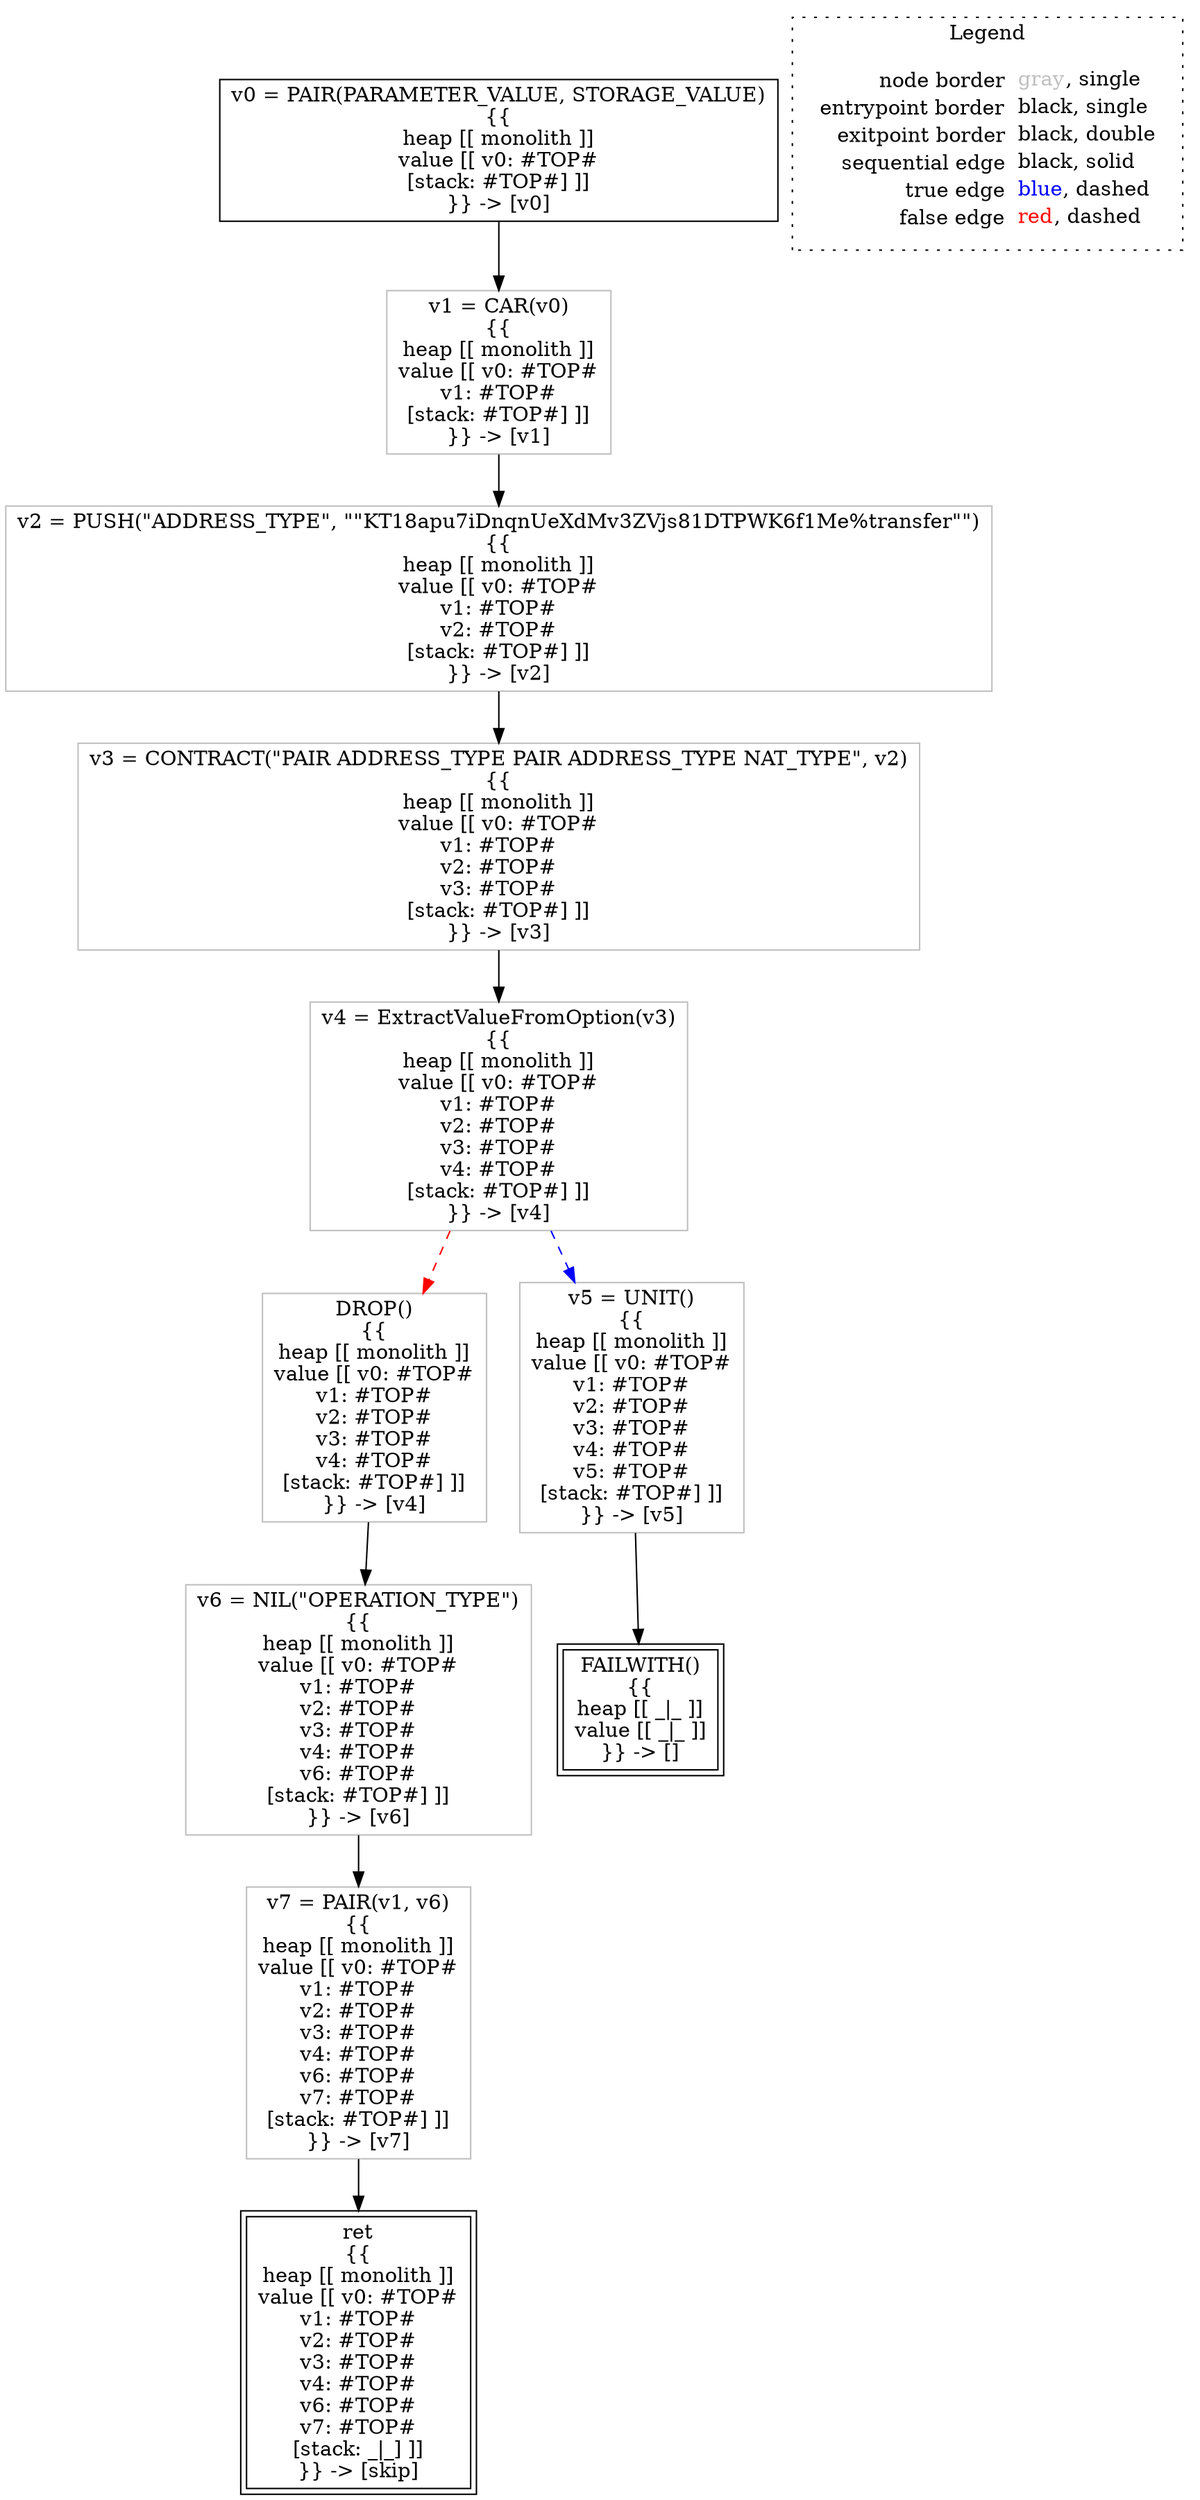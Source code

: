 digraph {
	"node0" [shape="rect",color="black",label=<v0 = PAIR(PARAMETER_VALUE, STORAGE_VALUE)<BR/>{{<BR/>heap [[ monolith ]]<BR/>value [[ v0: #TOP#<BR/>[stack: #TOP#] ]]<BR/>}} -&gt; [v0]>];
	"node1" [shape="rect",color="gray",label=<DROP()<BR/>{{<BR/>heap [[ monolith ]]<BR/>value [[ v0: #TOP#<BR/>v1: #TOP#<BR/>v2: #TOP#<BR/>v3: #TOP#<BR/>v4: #TOP#<BR/>[stack: #TOP#] ]]<BR/>}} -&gt; [v4]>];
	"node2" [shape="rect",color="gray",label=<v4 = ExtractValueFromOption(v3)<BR/>{{<BR/>heap [[ monolith ]]<BR/>value [[ v0: #TOP#<BR/>v1: #TOP#<BR/>v2: #TOP#<BR/>v3: #TOP#<BR/>v4: #TOP#<BR/>[stack: #TOP#] ]]<BR/>}} -&gt; [v4]>];
	"node3" [shape="rect",color="gray",label=<v1 = CAR(v0)<BR/>{{<BR/>heap [[ monolith ]]<BR/>value [[ v0: #TOP#<BR/>v1: #TOP#<BR/>[stack: #TOP#] ]]<BR/>}} -&gt; [v1]>];
	"node4" [shape="rect",color="gray",label=<v3 = CONTRACT(&quot;PAIR ADDRESS_TYPE PAIR ADDRESS_TYPE NAT_TYPE&quot;, v2)<BR/>{{<BR/>heap [[ monolith ]]<BR/>value [[ v0: #TOP#<BR/>v1: #TOP#<BR/>v2: #TOP#<BR/>v3: #TOP#<BR/>[stack: #TOP#] ]]<BR/>}} -&gt; [v3]>];
	"node5" [shape="rect",color="gray",label=<v5 = UNIT()<BR/>{{<BR/>heap [[ monolith ]]<BR/>value [[ v0: #TOP#<BR/>v1: #TOP#<BR/>v2: #TOP#<BR/>v3: #TOP#<BR/>v4: #TOP#<BR/>v5: #TOP#<BR/>[stack: #TOP#] ]]<BR/>}} -&gt; [v5]>];
	"node6" [shape="rect",color="gray",label=<v7 = PAIR(v1, v6)<BR/>{{<BR/>heap [[ monolith ]]<BR/>value [[ v0: #TOP#<BR/>v1: #TOP#<BR/>v2: #TOP#<BR/>v3: #TOP#<BR/>v4: #TOP#<BR/>v6: #TOP#<BR/>v7: #TOP#<BR/>[stack: #TOP#] ]]<BR/>}} -&gt; [v7]>];
	"node7" [shape="rect",color="gray",label=<v6 = NIL(&quot;OPERATION_TYPE&quot;)<BR/>{{<BR/>heap [[ monolith ]]<BR/>value [[ v0: #TOP#<BR/>v1: #TOP#<BR/>v2: #TOP#<BR/>v3: #TOP#<BR/>v4: #TOP#<BR/>v6: #TOP#<BR/>[stack: #TOP#] ]]<BR/>}} -&gt; [v6]>];
	"node8" [shape="rect",color="black",peripheries="2",label=<ret<BR/>{{<BR/>heap [[ monolith ]]<BR/>value [[ v0: #TOP#<BR/>v1: #TOP#<BR/>v2: #TOP#<BR/>v3: #TOP#<BR/>v4: #TOP#<BR/>v6: #TOP#<BR/>v7: #TOP#<BR/>[stack: _|_] ]]<BR/>}} -&gt; [skip]>];
	"node9" [shape="rect",color="gray",label=<v2 = PUSH(&quot;ADDRESS_TYPE&quot;, &quot;&quot;KT18apu7iDnqnUeXdMv3ZVjs81DTPWK6f1Me%transfer&quot;&quot;)<BR/>{{<BR/>heap [[ monolith ]]<BR/>value [[ v0: #TOP#<BR/>v1: #TOP#<BR/>v2: #TOP#<BR/>[stack: #TOP#] ]]<BR/>}} -&gt; [v2]>];
	"node10" [shape="rect",color="black",peripheries="2",label=<FAILWITH()<BR/>{{<BR/>heap [[ _|_ ]]<BR/>value [[ _|_ ]]<BR/>}} -&gt; []>];
	"node1" -> "node7" [color="black"];
	"node2" -> "node1" [color="red",style="dashed"];
	"node2" -> "node5" [color="blue",style="dashed"];
	"node3" -> "node9" [color="black"];
	"node4" -> "node2" [color="black"];
	"node5" -> "node10" [color="black"];
	"node6" -> "node8" [color="black"];
	"node7" -> "node6" [color="black"];
	"node9" -> "node4" [color="black"];
	"node0" -> "node3" [color="black"];
subgraph cluster_legend {
	label="Legend";
	style=dotted;
	node [shape=plaintext];
	"legend" [label=<<table border="0" cellpadding="2" cellspacing="0" cellborder="0"><tr><td align="right">node border&nbsp;</td><td align="left"><font color="gray">gray</font>, single</td></tr><tr><td align="right">entrypoint border&nbsp;</td><td align="left"><font color="black">black</font>, single</td></tr><tr><td align="right">exitpoint border&nbsp;</td><td align="left"><font color="black">black</font>, double</td></tr><tr><td align="right">sequential edge&nbsp;</td><td align="left"><font color="black">black</font>, solid</td></tr><tr><td align="right">true edge&nbsp;</td><td align="left"><font color="blue">blue</font>, dashed</td></tr><tr><td align="right">false edge&nbsp;</td><td align="left"><font color="red">red</font>, dashed</td></tr></table>>];
}

}
